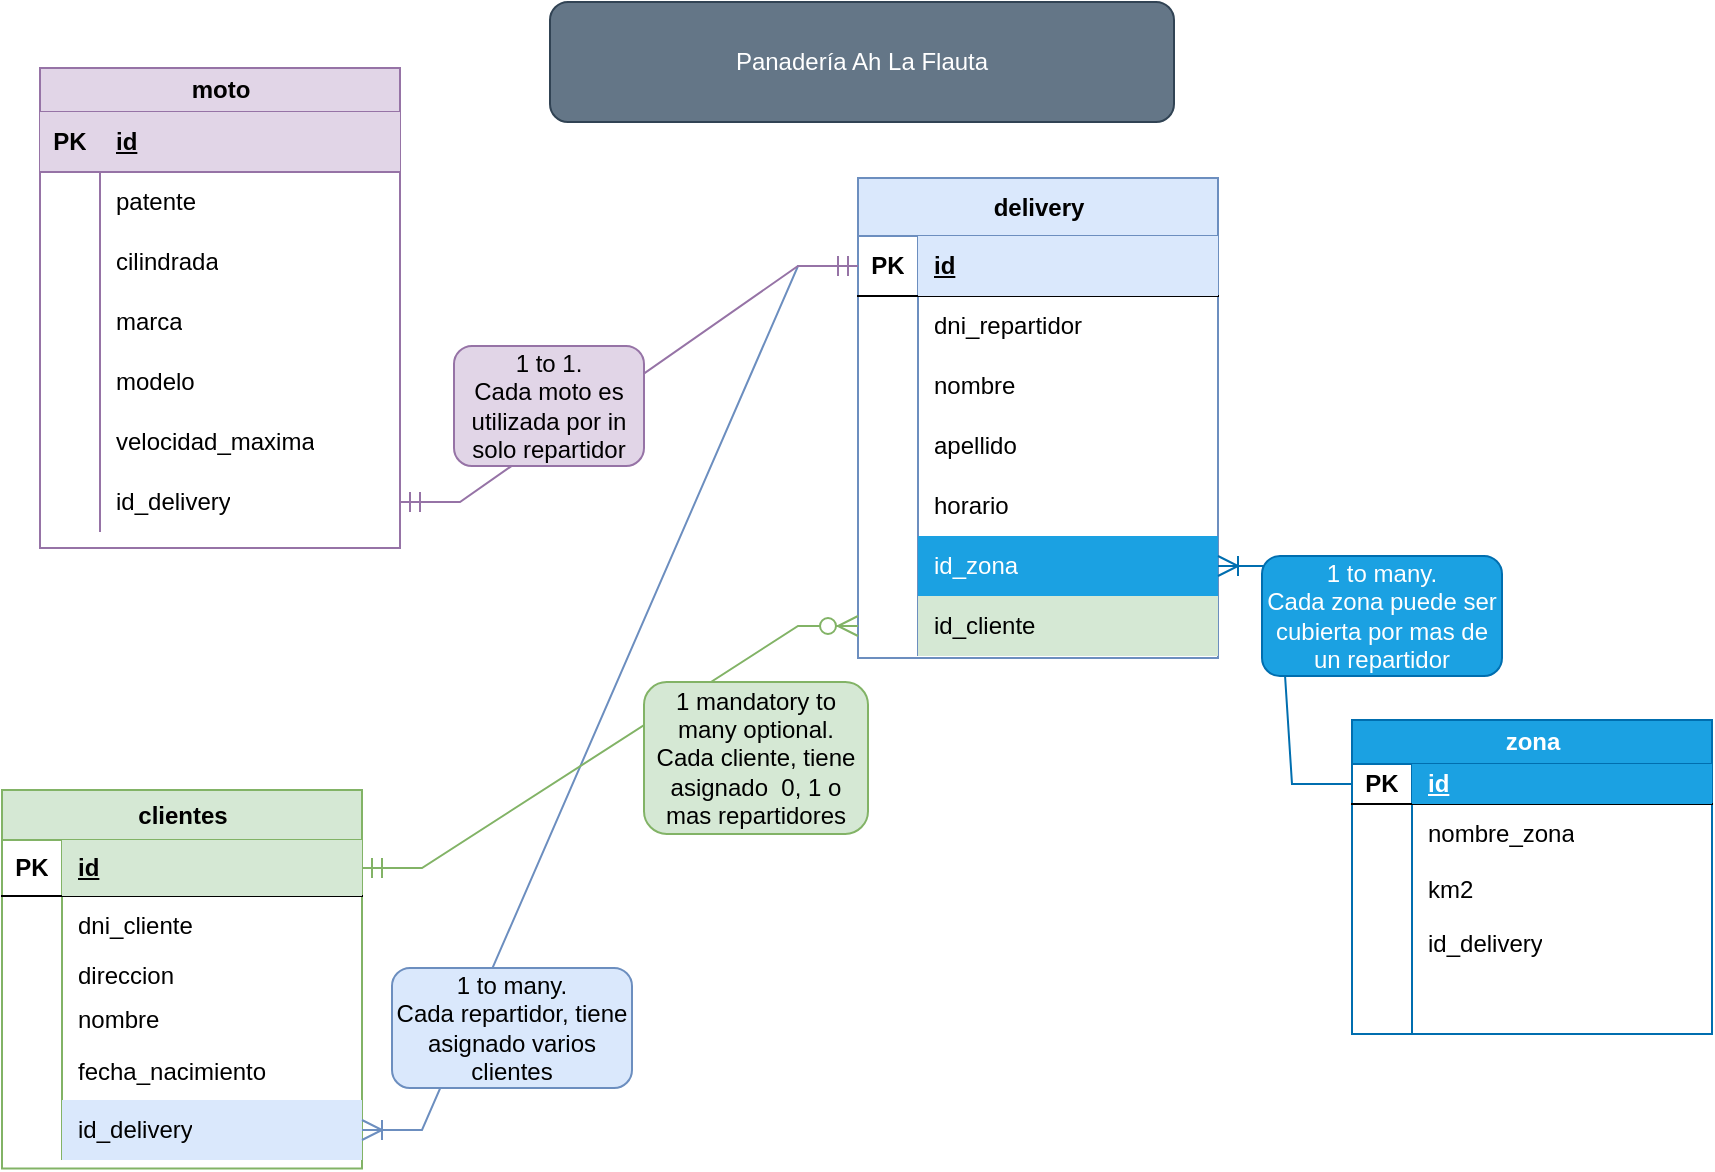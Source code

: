 <mxfile version="23.1.7" type="github">
  <diagram name="Página-1" id="07EMlmF82shYeyKbz94y">
    <mxGraphModel dx="2074" dy="1240" grid="0" gridSize="10" guides="1" tooltips="1" connect="1" arrows="1" fold="1" page="0" pageScale="1" pageWidth="827" pageHeight="1169" math="0" shadow="0">
      <root>
        <mxCell id="0" />
        <mxCell id="1" parent="0" />
        <mxCell id="xLvmcfwRm7T6vs6qC-uR-1" value="clientes" style="shape=table;startSize=25;container=1;collapsible=1;childLayout=tableLayout;fixedRows=1;rowLines=0;fontStyle=1;align=center;resizeLast=1;html=1;fillColor=#d5e8d4;strokeColor=#82b366;" vertex="1" parent="1">
          <mxGeometry x="-131" y="-6" width="180" height="189.25" as="geometry" />
        </mxCell>
        <mxCell id="xLvmcfwRm7T6vs6qC-uR-2" value="" style="shape=tableRow;horizontal=0;startSize=0;swimlaneHead=0;swimlaneBody=0;fillColor=none;collapsible=0;dropTarget=0;points=[[0,0.5],[1,0.5]];portConstraint=eastwest;top=0;left=0;right=0;bottom=1;" vertex="1" parent="xLvmcfwRm7T6vs6qC-uR-1">
          <mxGeometry y="25" width="180" height="28" as="geometry" />
        </mxCell>
        <mxCell id="xLvmcfwRm7T6vs6qC-uR-3" value="PK" style="shape=partialRectangle;connectable=0;fillColor=none;top=0;left=0;bottom=0;right=0;fontStyle=1;overflow=hidden;whiteSpace=wrap;html=1;" vertex="1" parent="xLvmcfwRm7T6vs6qC-uR-2">
          <mxGeometry width="30" height="28" as="geometry">
            <mxRectangle width="30" height="28" as="alternateBounds" />
          </mxGeometry>
        </mxCell>
        <mxCell id="xLvmcfwRm7T6vs6qC-uR-4" value="id" style="shape=partialRectangle;connectable=0;fillColor=#d5e8d4;top=0;left=0;bottom=0;right=0;align=left;spacingLeft=6;fontStyle=5;overflow=hidden;whiteSpace=wrap;html=1;strokeColor=#82b366;" vertex="1" parent="xLvmcfwRm7T6vs6qC-uR-2">
          <mxGeometry x="30" width="150" height="28" as="geometry">
            <mxRectangle width="150" height="28" as="alternateBounds" />
          </mxGeometry>
        </mxCell>
        <mxCell id="xLvmcfwRm7T6vs6qC-uR-5" value="" style="shape=tableRow;horizontal=0;startSize=0;swimlaneHead=0;swimlaneBody=0;fillColor=none;collapsible=0;dropTarget=0;points=[[0,0.5],[1,0.5]];portConstraint=eastwest;top=0;left=0;right=0;bottom=0;" vertex="1" parent="xLvmcfwRm7T6vs6qC-uR-1">
          <mxGeometry y="53" width="180" height="30" as="geometry" />
        </mxCell>
        <mxCell id="xLvmcfwRm7T6vs6qC-uR-6" value="" style="shape=partialRectangle;connectable=0;fillColor=none;top=0;left=0;bottom=0;right=0;editable=1;overflow=hidden;whiteSpace=wrap;html=1;" vertex="1" parent="xLvmcfwRm7T6vs6qC-uR-5">
          <mxGeometry width="30" height="30" as="geometry">
            <mxRectangle width="30" height="30" as="alternateBounds" />
          </mxGeometry>
        </mxCell>
        <mxCell id="xLvmcfwRm7T6vs6qC-uR-7" value="dni_cliente" style="shape=partialRectangle;connectable=0;fillColor=none;top=0;left=0;bottom=0;right=0;align=left;spacingLeft=6;overflow=hidden;whiteSpace=wrap;html=1;" vertex="1" parent="xLvmcfwRm7T6vs6qC-uR-5">
          <mxGeometry x="30" width="150" height="30" as="geometry">
            <mxRectangle width="150" height="30" as="alternateBounds" />
          </mxGeometry>
        </mxCell>
        <mxCell id="xLvmcfwRm7T6vs6qC-uR-8" value="" style="shape=tableRow;horizontal=0;startSize=0;swimlaneHead=0;swimlaneBody=0;fillColor=none;collapsible=0;dropTarget=0;points=[[0,0.5],[1,0.5]];portConstraint=eastwest;top=0;left=0;right=0;bottom=0;" vertex="1" parent="xLvmcfwRm7T6vs6qC-uR-1">
          <mxGeometry y="83" width="180" height="20" as="geometry" />
        </mxCell>
        <mxCell id="xLvmcfwRm7T6vs6qC-uR-9" value="" style="shape=partialRectangle;connectable=0;fillColor=none;top=0;left=0;bottom=0;right=0;editable=1;overflow=hidden;whiteSpace=wrap;html=1;" vertex="1" parent="xLvmcfwRm7T6vs6qC-uR-8">
          <mxGeometry width="30" height="20" as="geometry">
            <mxRectangle width="30" height="20" as="alternateBounds" />
          </mxGeometry>
        </mxCell>
        <mxCell id="xLvmcfwRm7T6vs6qC-uR-10" value="direccion" style="shape=partialRectangle;connectable=0;fillColor=none;top=0;left=0;bottom=0;right=0;align=left;spacingLeft=6;overflow=hidden;whiteSpace=wrap;html=1;" vertex="1" parent="xLvmcfwRm7T6vs6qC-uR-8">
          <mxGeometry x="30" width="150" height="20" as="geometry">
            <mxRectangle width="150" height="20" as="alternateBounds" />
          </mxGeometry>
        </mxCell>
        <mxCell id="xLvmcfwRm7T6vs6qC-uR-11" value="" style="shape=tableRow;horizontal=0;startSize=0;swimlaneHead=0;swimlaneBody=0;fillColor=none;collapsible=0;dropTarget=0;points=[[0,0.5],[1,0.5]];portConstraint=eastwest;top=0;left=0;right=0;bottom=0;" vertex="1" parent="xLvmcfwRm7T6vs6qC-uR-1">
          <mxGeometry y="103" width="180" height="24" as="geometry" />
        </mxCell>
        <mxCell id="xLvmcfwRm7T6vs6qC-uR-12" value="" style="shape=partialRectangle;connectable=0;fillColor=none;top=0;left=0;bottom=0;right=0;editable=1;overflow=hidden;whiteSpace=wrap;html=1;" vertex="1" parent="xLvmcfwRm7T6vs6qC-uR-11">
          <mxGeometry width="30" height="24" as="geometry">
            <mxRectangle width="30" height="24" as="alternateBounds" />
          </mxGeometry>
        </mxCell>
        <mxCell id="xLvmcfwRm7T6vs6qC-uR-13" value="nombre" style="shape=partialRectangle;connectable=0;fillColor=none;top=0;left=0;bottom=0;right=0;align=left;spacingLeft=6;overflow=hidden;whiteSpace=wrap;html=1;" vertex="1" parent="xLvmcfwRm7T6vs6qC-uR-11">
          <mxGeometry x="30" width="150" height="24" as="geometry">
            <mxRectangle width="150" height="24" as="alternateBounds" />
          </mxGeometry>
        </mxCell>
        <mxCell id="xLvmcfwRm7T6vs6qC-uR-49" value="" style="shape=tableRow;horizontal=0;startSize=0;swimlaneHead=0;swimlaneBody=0;fillColor=none;collapsible=0;dropTarget=0;points=[[0,0.5],[1,0.5]];portConstraint=eastwest;top=0;left=0;right=0;bottom=0;" vertex="1" parent="xLvmcfwRm7T6vs6qC-uR-1">
          <mxGeometry y="127" width="180" height="28" as="geometry" />
        </mxCell>
        <mxCell id="xLvmcfwRm7T6vs6qC-uR-50" value="" style="shape=partialRectangle;connectable=0;fillColor=none;top=0;left=0;bottom=0;right=0;editable=1;overflow=hidden;whiteSpace=wrap;html=1;" vertex="1" parent="xLvmcfwRm7T6vs6qC-uR-49">
          <mxGeometry width="30" height="28" as="geometry">
            <mxRectangle width="30" height="28" as="alternateBounds" />
          </mxGeometry>
        </mxCell>
        <mxCell id="xLvmcfwRm7T6vs6qC-uR-51" value="fecha_nacimiento" style="shape=partialRectangle;connectable=0;fillColor=none;top=0;left=0;bottom=0;right=0;align=left;spacingLeft=6;overflow=hidden;whiteSpace=wrap;html=1;" vertex="1" parent="xLvmcfwRm7T6vs6qC-uR-49">
          <mxGeometry x="30" width="150" height="28" as="geometry">
            <mxRectangle width="150" height="28" as="alternateBounds" />
          </mxGeometry>
        </mxCell>
        <mxCell id="xLvmcfwRm7T6vs6qC-uR-75" value="" style="shape=tableRow;horizontal=0;startSize=0;swimlaneHead=0;swimlaneBody=0;fillColor=none;collapsible=0;dropTarget=0;points=[[0,0.5],[1,0.5]];portConstraint=eastwest;top=0;left=0;right=0;bottom=0;" vertex="1" parent="xLvmcfwRm7T6vs6qC-uR-1">
          <mxGeometry y="155" width="180" height="30" as="geometry" />
        </mxCell>
        <mxCell id="xLvmcfwRm7T6vs6qC-uR-76" value="" style="shape=partialRectangle;connectable=0;fillColor=none;top=0;left=0;bottom=0;right=0;editable=1;overflow=hidden;whiteSpace=wrap;html=1;" vertex="1" parent="xLvmcfwRm7T6vs6qC-uR-75">
          <mxGeometry width="30" height="30" as="geometry">
            <mxRectangle width="30" height="30" as="alternateBounds" />
          </mxGeometry>
        </mxCell>
        <mxCell id="xLvmcfwRm7T6vs6qC-uR-77" value="id_delivery" style="shape=partialRectangle;connectable=0;fillColor=#dae8fc;top=0;left=0;bottom=0;right=0;align=left;spacingLeft=6;overflow=hidden;whiteSpace=wrap;html=1;strokeColor=#6c8ebf;" vertex="1" parent="xLvmcfwRm7T6vs6qC-uR-75">
          <mxGeometry x="30" width="150" height="30" as="geometry">
            <mxRectangle width="150" height="30" as="alternateBounds" />
          </mxGeometry>
        </mxCell>
        <mxCell id="xLvmcfwRm7T6vs6qC-uR-14" value="delivery" style="shape=table;startSize=29;container=1;collapsible=1;childLayout=tableLayout;fixedRows=1;rowLines=0;fontStyle=1;align=center;resizeLast=1;html=1;fillColor=#dae8fc;strokeColor=#6c8ebf;" vertex="1" parent="1">
          <mxGeometry x="297" y="-312" width="180" height="240" as="geometry" />
        </mxCell>
        <mxCell id="xLvmcfwRm7T6vs6qC-uR-15" value="" style="shape=tableRow;horizontal=0;startSize=0;swimlaneHead=0;swimlaneBody=0;fillColor=none;collapsible=0;dropTarget=0;points=[[0,0.5],[1,0.5]];portConstraint=eastwest;top=0;left=0;right=0;bottom=1;" vertex="1" parent="xLvmcfwRm7T6vs6qC-uR-14">
          <mxGeometry y="29" width="180" height="30" as="geometry" />
        </mxCell>
        <mxCell id="xLvmcfwRm7T6vs6qC-uR-16" value="PK" style="shape=partialRectangle;connectable=0;fillColor=none;top=0;left=0;bottom=0;right=0;fontStyle=1;overflow=hidden;whiteSpace=wrap;html=1;" vertex="1" parent="xLvmcfwRm7T6vs6qC-uR-15">
          <mxGeometry width="30" height="30" as="geometry">
            <mxRectangle width="30" height="30" as="alternateBounds" />
          </mxGeometry>
        </mxCell>
        <mxCell id="xLvmcfwRm7T6vs6qC-uR-17" value="id" style="shape=partialRectangle;connectable=0;fillColor=#dae8fc;top=0;left=0;bottom=0;right=0;align=left;spacingLeft=6;fontStyle=5;overflow=hidden;whiteSpace=wrap;html=1;strokeColor=#6c8ebf;" vertex="1" parent="xLvmcfwRm7T6vs6qC-uR-15">
          <mxGeometry x="30" width="150" height="30" as="geometry">
            <mxRectangle width="150" height="30" as="alternateBounds" />
          </mxGeometry>
        </mxCell>
        <mxCell id="xLvmcfwRm7T6vs6qC-uR-18" value="" style="shape=tableRow;horizontal=0;startSize=0;swimlaneHead=0;swimlaneBody=0;fillColor=none;collapsible=0;dropTarget=0;points=[[0,0.5],[1,0.5]];portConstraint=eastwest;top=0;left=0;right=0;bottom=0;" vertex="1" parent="xLvmcfwRm7T6vs6qC-uR-14">
          <mxGeometry y="59" width="180" height="30" as="geometry" />
        </mxCell>
        <mxCell id="xLvmcfwRm7T6vs6qC-uR-19" value="" style="shape=partialRectangle;connectable=0;fillColor=none;top=0;left=0;bottom=0;right=0;editable=1;overflow=hidden;whiteSpace=wrap;html=1;" vertex="1" parent="xLvmcfwRm7T6vs6qC-uR-18">
          <mxGeometry width="30" height="30" as="geometry">
            <mxRectangle width="30" height="30" as="alternateBounds" />
          </mxGeometry>
        </mxCell>
        <mxCell id="xLvmcfwRm7T6vs6qC-uR-20" value="dni_repartidor" style="shape=partialRectangle;connectable=0;fillColor=none;top=0;left=0;bottom=0;right=0;align=left;spacingLeft=6;overflow=hidden;whiteSpace=wrap;html=1;" vertex="1" parent="xLvmcfwRm7T6vs6qC-uR-18">
          <mxGeometry x="30" width="150" height="30" as="geometry">
            <mxRectangle width="150" height="30" as="alternateBounds" />
          </mxGeometry>
        </mxCell>
        <mxCell id="xLvmcfwRm7T6vs6qC-uR-21" value="" style="shape=tableRow;horizontal=0;startSize=0;swimlaneHead=0;swimlaneBody=0;fillColor=none;collapsible=0;dropTarget=0;points=[[0,0.5],[1,0.5]];portConstraint=eastwest;top=0;left=0;right=0;bottom=0;" vertex="1" parent="xLvmcfwRm7T6vs6qC-uR-14">
          <mxGeometry y="89" width="180" height="30" as="geometry" />
        </mxCell>
        <mxCell id="xLvmcfwRm7T6vs6qC-uR-22" value="" style="shape=partialRectangle;connectable=0;fillColor=none;top=0;left=0;bottom=0;right=0;editable=1;overflow=hidden;whiteSpace=wrap;html=1;" vertex="1" parent="xLvmcfwRm7T6vs6qC-uR-21">
          <mxGeometry width="30" height="30" as="geometry">
            <mxRectangle width="30" height="30" as="alternateBounds" />
          </mxGeometry>
        </mxCell>
        <mxCell id="xLvmcfwRm7T6vs6qC-uR-23" value="nombre" style="shape=partialRectangle;connectable=0;fillColor=none;top=0;left=0;bottom=0;right=0;align=left;spacingLeft=6;overflow=hidden;whiteSpace=wrap;html=1;" vertex="1" parent="xLvmcfwRm7T6vs6qC-uR-21">
          <mxGeometry x="30" width="150" height="30" as="geometry">
            <mxRectangle width="150" height="30" as="alternateBounds" />
          </mxGeometry>
        </mxCell>
        <mxCell id="xLvmcfwRm7T6vs6qC-uR-24" value="" style="shape=tableRow;horizontal=0;startSize=0;swimlaneHead=0;swimlaneBody=0;fillColor=none;collapsible=0;dropTarget=0;points=[[0,0.5],[1,0.5]];portConstraint=eastwest;top=0;left=0;right=0;bottom=0;" vertex="1" parent="xLvmcfwRm7T6vs6qC-uR-14">
          <mxGeometry y="119" width="180" height="30" as="geometry" />
        </mxCell>
        <mxCell id="xLvmcfwRm7T6vs6qC-uR-25" value="" style="shape=partialRectangle;connectable=0;fillColor=none;top=0;left=0;bottom=0;right=0;editable=1;overflow=hidden;whiteSpace=wrap;html=1;" vertex="1" parent="xLvmcfwRm7T6vs6qC-uR-24">
          <mxGeometry width="30" height="30" as="geometry">
            <mxRectangle width="30" height="30" as="alternateBounds" />
          </mxGeometry>
        </mxCell>
        <mxCell id="xLvmcfwRm7T6vs6qC-uR-26" value="apellido" style="shape=partialRectangle;connectable=0;fillColor=none;top=0;left=0;bottom=0;right=0;align=left;spacingLeft=6;overflow=hidden;whiteSpace=wrap;html=1;" vertex="1" parent="xLvmcfwRm7T6vs6qC-uR-24">
          <mxGeometry x="30" width="150" height="30" as="geometry">
            <mxRectangle width="150" height="30" as="alternateBounds" />
          </mxGeometry>
        </mxCell>
        <mxCell id="xLvmcfwRm7T6vs6qC-uR-27" value="" style="shape=tableRow;horizontal=0;startSize=0;swimlaneHead=0;swimlaneBody=0;fillColor=none;collapsible=0;dropTarget=0;points=[[0,0.5],[1,0.5]];portConstraint=eastwest;top=0;left=0;right=0;bottom=0;" vertex="1" parent="xLvmcfwRm7T6vs6qC-uR-14">
          <mxGeometry y="149" width="180" height="30" as="geometry" />
        </mxCell>
        <mxCell id="xLvmcfwRm7T6vs6qC-uR-28" value="" style="shape=partialRectangle;connectable=0;fillColor=none;top=0;left=0;bottom=0;right=0;editable=1;overflow=hidden;whiteSpace=wrap;html=1;" vertex="1" parent="xLvmcfwRm7T6vs6qC-uR-27">
          <mxGeometry width="30" height="30" as="geometry">
            <mxRectangle width="30" height="30" as="alternateBounds" />
          </mxGeometry>
        </mxCell>
        <mxCell id="xLvmcfwRm7T6vs6qC-uR-29" value="horario" style="shape=partialRectangle;connectable=0;fillColor=none;top=0;left=0;bottom=0;right=0;align=left;spacingLeft=6;overflow=hidden;whiteSpace=wrap;html=1;" vertex="1" parent="xLvmcfwRm7T6vs6qC-uR-27">
          <mxGeometry x="30" width="150" height="30" as="geometry">
            <mxRectangle width="150" height="30" as="alternateBounds" />
          </mxGeometry>
        </mxCell>
        <mxCell id="xLvmcfwRm7T6vs6qC-uR-70" value="" style="shape=tableRow;horizontal=0;startSize=0;swimlaneHead=0;swimlaneBody=0;fillColor=none;collapsible=0;dropTarget=0;points=[[0,0.5],[1,0.5]];portConstraint=eastwest;top=0;left=0;right=0;bottom=0;" vertex="1" parent="xLvmcfwRm7T6vs6qC-uR-14">
          <mxGeometry y="179" width="180" height="30" as="geometry" />
        </mxCell>
        <mxCell id="xLvmcfwRm7T6vs6qC-uR-71" value="" style="shape=partialRectangle;connectable=0;fillColor=none;top=0;left=0;bottom=0;right=0;editable=1;overflow=hidden;whiteSpace=wrap;html=1;" vertex="1" parent="xLvmcfwRm7T6vs6qC-uR-70">
          <mxGeometry width="30" height="30" as="geometry">
            <mxRectangle width="30" height="30" as="alternateBounds" />
          </mxGeometry>
        </mxCell>
        <mxCell id="xLvmcfwRm7T6vs6qC-uR-72" value="id_zona" style="shape=partialRectangle;connectable=0;fillColor=#1ba1e2;top=0;left=0;bottom=0;right=0;align=left;spacingLeft=6;overflow=hidden;whiteSpace=wrap;html=1;fontColor=#ffffff;strokeColor=#006EAF;" vertex="1" parent="xLvmcfwRm7T6vs6qC-uR-70">
          <mxGeometry x="30" width="150" height="30" as="geometry">
            <mxRectangle width="150" height="30" as="alternateBounds" />
          </mxGeometry>
        </mxCell>
        <mxCell id="xLvmcfwRm7T6vs6qC-uR-81" value="" style="shape=tableRow;horizontal=0;startSize=0;swimlaneHead=0;swimlaneBody=0;fillColor=none;collapsible=0;dropTarget=0;points=[[0,0.5],[1,0.5]];portConstraint=eastwest;top=0;left=0;right=0;bottom=0;" vertex="1" parent="xLvmcfwRm7T6vs6qC-uR-14">
          <mxGeometry y="209" width="180" height="30" as="geometry" />
        </mxCell>
        <mxCell id="xLvmcfwRm7T6vs6qC-uR-82" value="" style="shape=partialRectangle;connectable=0;fillColor=none;top=0;left=0;bottom=0;right=0;editable=1;overflow=hidden;whiteSpace=wrap;html=1;" vertex="1" parent="xLvmcfwRm7T6vs6qC-uR-81">
          <mxGeometry width="30" height="30" as="geometry">
            <mxRectangle width="30" height="30" as="alternateBounds" />
          </mxGeometry>
        </mxCell>
        <mxCell id="xLvmcfwRm7T6vs6qC-uR-83" value="id_cliente" style="shape=partialRectangle;connectable=0;fillColor=#d5e8d4;top=0;left=0;bottom=0;right=0;align=left;spacingLeft=6;overflow=hidden;whiteSpace=wrap;html=1;strokeColor=#82b366;" vertex="1" parent="xLvmcfwRm7T6vs6qC-uR-81">
          <mxGeometry x="30" width="150" height="30" as="geometry">
            <mxRectangle width="150" height="30" as="alternateBounds" />
          </mxGeometry>
        </mxCell>
        <mxCell id="xLvmcfwRm7T6vs6qC-uR-30" value="moto" style="shape=table;startSize=22;container=1;collapsible=1;childLayout=tableLayout;fixedRows=1;rowLines=0;fontStyle=1;align=center;resizeLast=1;html=1;fillColor=#e1d5e7;strokeColor=#9673a6;" vertex="1" parent="1">
          <mxGeometry x="-112" y="-367" width="180" height="240" as="geometry" />
        </mxCell>
        <mxCell id="xLvmcfwRm7T6vs6qC-uR-31" value="" style="shape=tableRow;horizontal=0;startSize=0;swimlaneHead=0;swimlaneBody=0;fillColor=#e1d5e7;collapsible=0;dropTarget=0;points=[[0,0.5],[1,0.5]];portConstraint=eastwest;top=0;left=0;right=0;bottom=1;strokeColor=#9673a6;" vertex="1" parent="xLvmcfwRm7T6vs6qC-uR-30">
          <mxGeometry y="22" width="180" height="30" as="geometry" />
        </mxCell>
        <mxCell id="xLvmcfwRm7T6vs6qC-uR-32" value="PK" style="shape=partialRectangle;connectable=0;fillColor=none;top=0;left=0;bottom=0;right=0;fontStyle=1;overflow=hidden;whiteSpace=wrap;html=1;" vertex="1" parent="xLvmcfwRm7T6vs6qC-uR-31">
          <mxGeometry width="30" height="30" as="geometry">
            <mxRectangle width="30" height="30" as="alternateBounds" />
          </mxGeometry>
        </mxCell>
        <mxCell id="xLvmcfwRm7T6vs6qC-uR-33" value="id" style="shape=partialRectangle;connectable=0;fillColor=none;top=0;left=0;bottom=0;right=0;align=left;spacingLeft=6;fontStyle=5;overflow=hidden;whiteSpace=wrap;html=1;" vertex="1" parent="xLvmcfwRm7T6vs6qC-uR-31">
          <mxGeometry x="30" width="150" height="30" as="geometry">
            <mxRectangle width="150" height="30" as="alternateBounds" />
          </mxGeometry>
        </mxCell>
        <mxCell id="xLvmcfwRm7T6vs6qC-uR-34" value="" style="shape=tableRow;horizontal=0;startSize=0;swimlaneHead=0;swimlaneBody=0;fillColor=none;collapsible=0;dropTarget=0;points=[[0,0.5],[1,0.5]];portConstraint=eastwest;top=0;left=0;right=0;bottom=0;" vertex="1" parent="xLvmcfwRm7T6vs6qC-uR-30">
          <mxGeometry y="52" width="180" height="30" as="geometry" />
        </mxCell>
        <mxCell id="xLvmcfwRm7T6vs6qC-uR-35" value="" style="shape=partialRectangle;connectable=0;fillColor=none;top=0;left=0;bottom=0;right=0;editable=1;overflow=hidden;whiteSpace=wrap;html=1;" vertex="1" parent="xLvmcfwRm7T6vs6qC-uR-34">
          <mxGeometry width="30" height="30" as="geometry">
            <mxRectangle width="30" height="30" as="alternateBounds" />
          </mxGeometry>
        </mxCell>
        <mxCell id="xLvmcfwRm7T6vs6qC-uR-36" value="patente" style="shape=partialRectangle;connectable=0;fillColor=none;top=0;left=0;bottom=0;right=0;align=left;spacingLeft=6;overflow=hidden;whiteSpace=wrap;html=1;" vertex="1" parent="xLvmcfwRm7T6vs6qC-uR-34">
          <mxGeometry x="30" width="150" height="30" as="geometry">
            <mxRectangle width="150" height="30" as="alternateBounds" />
          </mxGeometry>
        </mxCell>
        <mxCell id="xLvmcfwRm7T6vs6qC-uR-37" value="" style="shape=tableRow;horizontal=0;startSize=0;swimlaneHead=0;swimlaneBody=0;fillColor=none;collapsible=0;dropTarget=0;points=[[0,0.5],[1,0.5]];portConstraint=eastwest;top=0;left=0;right=0;bottom=0;" vertex="1" parent="xLvmcfwRm7T6vs6qC-uR-30">
          <mxGeometry y="82" width="180" height="30" as="geometry" />
        </mxCell>
        <mxCell id="xLvmcfwRm7T6vs6qC-uR-38" value="" style="shape=partialRectangle;connectable=0;fillColor=none;top=0;left=0;bottom=0;right=0;editable=1;overflow=hidden;whiteSpace=wrap;html=1;" vertex="1" parent="xLvmcfwRm7T6vs6qC-uR-37">
          <mxGeometry width="30" height="30" as="geometry">
            <mxRectangle width="30" height="30" as="alternateBounds" />
          </mxGeometry>
        </mxCell>
        <mxCell id="xLvmcfwRm7T6vs6qC-uR-39" value="cilindrada" style="shape=partialRectangle;connectable=0;fillColor=none;top=0;left=0;bottom=0;right=0;align=left;spacingLeft=6;overflow=hidden;whiteSpace=wrap;html=1;" vertex="1" parent="xLvmcfwRm7T6vs6qC-uR-37">
          <mxGeometry x="30" width="150" height="30" as="geometry">
            <mxRectangle width="150" height="30" as="alternateBounds" />
          </mxGeometry>
        </mxCell>
        <mxCell id="xLvmcfwRm7T6vs6qC-uR-40" value="" style="shape=tableRow;horizontal=0;startSize=0;swimlaneHead=0;swimlaneBody=0;fillColor=none;collapsible=0;dropTarget=0;points=[[0,0.5],[1,0.5]];portConstraint=eastwest;top=0;left=0;right=0;bottom=0;" vertex="1" parent="xLvmcfwRm7T6vs6qC-uR-30">
          <mxGeometry y="112" width="180" height="30" as="geometry" />
        </mxCell>
        <mxCell id="xLvmcfwRm7T6vs6qC-uR-41" value="" style="shape=partialRectangle;connectable=0;fillColor=none;top=0;left=0;bottom=0;right=0;editable=1;overflow=hidden;whiteSpace=wrap;html=1;" vertex="1" parent="xLvmcfwRm7T6vs6qC-uR-40">
          <mxGeometry width="30" height="30" as="geometry">
            <mxRectangle width="30" height="30" as="alternateBounds" />
          </mxGeometry>
        </mxCell>
        <mxCell id="xLvmcfwRm7T6vs6qC-uR-42" value="marca" style="shape=partialRectangle;connectable=0;fillColor=none;top=0;left=0;bottom=0;right=0;align=left;spacingLeft=6;overflow=hidden;whiteSpace=wrap;html=1;" vertex="1" parent="xLvmcfwRm7T6vs6qC-uR-40">
          <mxGeometry x="30" width="150" height="30" as="geometry">
            <mxRectangle width="150" height="30" as="alternateBounds" />
          </mxGeometry>
        </mxCell>
        <mxCell id="xLvmcfwRm7T6vs6qC-uR-43" value="" style="shape=tableRow;horizontal=0;startSize=0;swimlaneHead=0;swimlaneBody=0;fillColor=none;collapsible=0;dropTarget=0;points=[[0,0.5],[1,0.5]];portConstraint=eastwest;top=0;left=0;right=0;bottom=0;" vertex="1" parent="xLvmcfwRm7T6vs6qC-uR-30">
          <mxGeometry y="142" width="180" height="30" as="geometry" />
        </mxCell>
        <mxCell id="xLvmcfwRm7T6vs6qC-uR-44" value="" style="shape=partialRectangle;connectable=0;fillColor=none;top=0;left=0;bottom=0;right=0;editable=1;overflow=hidden;whiteSpace=wrap;html=1;" vertex="1" parent="xLvmcfwRm7T6vs6qC-uR-43">
          <mxGeometry width="30" height="30" as="geometry">
            <mxRectangle width="30" height="30" as="alternateBounds" />
          </mxGeometry>
        </mxCell>
        <mxCell id="xLvmcfwRm7T6vs6qC-uR-45" value="modelo" style="shape=partialRectangle;connectable=0;fillColor=none;top=0;left=0;bottom=0;right=0;align=left;spacingLeft=6;overflow=hidden;whiteSpace=wrap;html=1;" vertex="1" parent="xLvmcfwRm7T6vs6qC-uR-43">
          <mxGeometry x="30" width="150" height="30" as="geometry">
            <mxRectangle width="150" height="30" as="alternateBounds" />
          </mxGeometry>
        </mxCell>
        <mxCell id="xLvmcfwRm7T6vs6qC-uR-46" value="" style="shape=tableRow;horizontal=0;startSize=0;swimlaneHead=0;swimlaneBody=0;fillColor=none;collapsible=0;dropTarget=0;points=[[0,0.5],[1,0.5]];portConstraint=eastwest;top=0;left=0;right=0;bottom=0;" vertex="1" parent="xLvmcfwRm7T6vs6qC-uR-30">
          <mxGeometry y="172" width="180" height="30" as="geometry" />
        </mxCell>
        <mxCell id="xLvmcfwRm7T6vs6qC-uR-47" value="" style="shape=partialRectangle;connectable=0;fillColor=none;top=0;left=0;bottom=0;right=0;editable=1;overflow=hidden;whiteSpace=wrap;html=1;" vertex="1" parent="xLvmcfwRm7T6vs6qC-uR-46">
          <mxGeometry width="30" height="30" as="geometry">
            <mxRectangle width="30" height="30" as="alternateBounds" />
          </mxGeometry>
        </mxCell>
        <mxCell id="xLvmcfwRm7T6vs6qC-uR-48" value="velocidad_maxima" style="shape=partialRectangle;connectable=0;fillColor=none;top=0;left=0;bottom=0;right=0;align=left;spacingLeft=6;overflow=hidden;whiteSpace=wrap;html=1;" vertex="1" parent="xLvmcfwRm7T6vs6qC-uR-46">
          <mxGeometry x="30" width="150" height="30" as="geometry">
            <mxRectangle width="150" height="30" as="alternateBounds" />
          </mxGeometry>
        </mxCell>
        <mxCell id="xLvmcfwRm7T6vs6qC-uR-89" value="" style="shape=tableRow;horizontal=0;startSize=0;swimlaneHead=0;swimlaneBody=0;fillColor=none;collapsible=0;dropTarget=0;points=[[0,0.5],[1,0.5]];portConstraint=eastwest;top=0;left=0;right=0;bottom=0;" vertex="1" parent="xLvmcfwRm7T6vs6qC-uR-30">
          <mxGeometry y="202" width="180" height="30" as="geometry" />
        </mxCell>
        <mxCell id="xLvmcfwRm7T6vs6qC-uR-90" value="" style="shape=partialRectangle;connectable=0;fillColor=none;top=0;left=0;bottom=0;right=0;editable=1;overflow=hidden;whiteSpace=wrap;html=1;" vertex="1" parent="xLvmcfwRm7T6vs6qC-uR-89">
          <mxGeometry width="30" height="30" as="geometry">
            <mxRectangle width="30" height="30" as="alternateBounds" />
          </mxGeometry>
        </mxCell>
        <mxCell id="xLvmcfwRm7T6vs6qC-uR-91" value="id_delivery" style="shape=partialRectangle;connectable=0;fillColor=none;top=0;left=0;bottom=0;right=0;align=left;spacingLeft=6;overflow=hidden;whiteSpace=wrap;html=1;" vertex="1" parent="xLvmcfwRm7T6vs6qC-uR-89">
          <mxGeometry x="30" width="150" height="30" as="geometry">
            <mxRectangle width="150" height="30" as="alternateBounds" />
          </mxGeometry>
        </mxCell>
        <mxCell id="xLvmcfwRm7T6vs6qC-uR-52" value="zona" style="shape=table;startSize=22;container=1;collapsible=1;childLayout=tableLayout;fixedRows=1;rowLines=0;fontStyle=1;align=center;resizeLast=1;html=1;fillColor=#1ba1e2;fontColor=#ffffff;strokeColor=#006EAF;" vertex="1" parent="1">
          <mxGeometry x="544" y="-41" width="180" height="157" as="geometry" />
        </mxCell>
        <mxCell id="xLvmcfwRm7T6vs6qC-uR-53" value="" style="shape=tableRow;horizontal=0;startSize=0;swimlaneHead=0;swimlaneBody=0;fillColor=none;collapsible=0;dropTarget=0;points=[[0,0.5],[1,0.5]];portConstraint=eastwest;top=0;left=0;right=0;bottom=1;" vertex="1" parent="xLvmcfwRm7T6vs6qC-uR-52">
          <mxGeometry y="22" width="180" height="20" as="geometry" />
        </mxCell>
        <mxCell id="xLvmcfwRm7T6vs6qC-uR-54" value="PK" style="shape=partialRectangle;connectable=0;fillColor=none;top=0;left=0;bottom=0;right=0;fontStyle=1;overflow=hidden;whiteSpace=wrap;html=1;" vertex="1" parent="xLvmcfwRm7T6vs6qC-uR-53">
          <mxGeometry width="30" height="20" as="geometry">
            <mxRectangle width="30" height="20" as="alternateBounds" />
          </mxGeometry>
        </mxCell>
        <mxCell id="xLvmcfwRm7T6vs6qC-uR-55" value="id" style="shape=partialRectangle;connectable=0;fillColor=#1ba1e2;top=0;left=0;bottom=0;right=0;align=left;spacingLeft=6;fontStyle=5;overflow=hidden;whiteSpace=wrap;html=1;fontColor=#ffffff;strokeColor=#006EAF;" vertex="1" parent="xLvmcfwRm7T6vs6qC-uR-53">
          <mxGeometry x="30" width="150" height="20" as="geometry">
            <mxRectangle width="150" height="20" as="alternateBounds" />
          </mxGeometry>
        </mxCell>
        <mxCell id="xLvmcfwRm7T6vs6qC-uR-56" value="" style="shape=tableRow;horizontal=0;startSize=0;swimlaneHead=0;swimlaneBody=0;fillColor=none;collapsible=0;dropTarget=0;points=[[0,0.5],[1,0.5]];portConstraint=eastwest;top=0;left=0;right=0;bottom=0;" vertex="1" parent="xLvmcfwRm7T6vs6qC-uR-52">
          <mxGeometry y="42" width="180" height="30" as="geometry" />
        </mxCell>
        <mxCell id="xLvmcfwRm7T6vs6qC-uR-57" value="" style="shape=partialRectangle;connectable=0;fillColor=none;top=0;left=0;bottom=0;right=0;editable=1;overflow=hidden;whiteSpace=wrap;html=1;" vertex="1" parent="xLvmcfwRm7T6vs6qC-uR-56">
          <mxGeometry width="30" height="30" as="geometry">
            <mxRectangle width="30" height="30" as="alternateBounds" />
          </mxGeometry>
        </mxCell>
        <mxCell id="xLvmcfwRm7T6vs6qC-uR-58" value="nombre_zona" style="shape=partialRectangle;connectable=0;fillColor=none;top=0;left=0;bottom=0;right=0;align=left;spacingLeft=6;overflow=hidden;whiteSpace=wrap;html=1;" vertex="1" parent="xLvmcfwRm7T6vs6qC-uR-56">
          <mxGeometry x="30" width="150" height="30" as="geometry">
            <mxRectangle width="150" height="30" as="alternateBounds" />
          </mxGeometry>
        </mxCell>
        <mxCell id="xLvmcfwRm7T6vs6qC-uR-59" value="" style="shape=tableRow;horizontal=0;startSize=0;swimlaneHead=0;swimlaneBody=0;fillColor=none;collapsible=0;dropTarget=0;points=[[0,0.5],[1,0.5]];portConstraint=eastwest;top=0;left=0;right=0;bottom=0;" vertex="1" parent="xLvmcfwRm7T6vs6qC-uR-52">
          <mxGeometry y="72" width="180" height="25" as="geometry" />
        </mxCell>
        <mxCell id="xLvmcfwRm7T6vs6qC-uR-60" value="" style="shape=partialRectangle;connectable=0;fillColor=none;top=0;left=0;bottom=0;right=0;editable=1;overflow=hidden;whiteSpace=wrap;html=1;" vertex="1" parent="xLvmcfwRm7T6vs6qC-uR-59">
          <mxGeometry width="30" height="25" as="geometry">
            <mxRectangle width="30" height="25" as="alternateBounds" />
          </mxGeometry>
        </mxCell>
        <mxCell id="xLvmcfwRm7T6vs6qC-uR-61" value="km2" style="shape=partialRectangle;connectable=0;fillColor=none;top=0;left=0;bottom=0;right=0;align=left;spacingLeft=6;overflow=hidden;whiteSpace=wrap;html=1;" vertex="1" parent="xLvmcfwRm7T6vs6qC-uR-59">
          <mxGeometry x="30" width="150" height="25" as="geometry">
            <mxRectangle width="150" height="25" as="alternateBounds" />
          </mxGeometry>
        </mxCell>
        <mxCell id="xLvmcfwRm7T6vs6qC-uR-62" value="" style="shape=tableRow;horizontal=0;startSize=0;swimlaneHead=0;swimlaneBody=0;fillColor=none;collapsible=0;dropTarget=0;points=[[0,0.5],[1,0.5]];portConstraint=eastwest;top=0;left=0;right=0;bottom=0;" vertex="1" parent="xLvmcfwRm7T6vs6qC-uR-52">
          <mxGeometry y="97" width="180" height="30" as="geometry" />
        </mxCell>
        <mxCell id="xLvmcfwRm7T6vs6qC-uR-63" value="" style="shape=partialRectangle;connectable=0;fillColor=none;top=0;left=0;bottom=0;right=0;editable=1;overflow=hidden;whiteSpace=wrap;html=1;" vertex="1" parent="xLvmcfwRm7T6vs6qC-uR-62">
          <mxGeometry width="30" height="30" as="geometry">
            <mxRectangle width="30" height="30" as="alternateBounds" />
          </mxGeometry>
        </mxCell>
        <mxCell id="xLvmcfwRm7T6vs6qC-uR-64" value="id_delivery" style="shape=partialRectangle;connectable=0;fillColor=none;top=0;left=0;bottom=0;right=0;align=left;spacingLeft=6;overflow=hidden;whiteSpace=wrap;html=1;" vertex="1" parent="xLvmcfwRm7T6vs6qC-uR-62">
          <mxGeometry x="30" width="150" height="30" as="geometry">
            <mxRectangle width="150" height="30" as="alternateBounds" />
          </mxGeometry>
        </mxCell>
        <mxCell id="xLvmcfwRm7T6vs6qC-uR-65" value="" style="shape=tableRow;horizontal=0;startSize=0;swimlaneHead=0;swimlaneBody=0;fillColor=none;collapsible=0;dropTarget=0;points=[[0,0.5],[1,0.5]];portConstraint=eastwest;top=0;left=0;right=0;bottom=0;" vertex="1" parent="xLvmcfwRm7T6vs6qC-uR-52">
          <mxGeometry y="127" width="180" height="30" as="geometry" />
        </mxCell>
        <mxCell id="xLvmcfwRm7T6vs6qC-uR-66" value="" style="shape=partialRectangle;connectable=0;fillColor=none;top=0;left=0;bottom=0;right=0;editable=1;overflow=hidden;whiteSpace=wrap;html=1;" vertex="1" parent="xLvmcfwRm7T6vs6qC-uR-65">
          <mxGeometry width="30" height="30" as="geometry">
            <mxRectangle width="30" height="30" as="alternateBounds" />
          </mxGeometry>
        </mxCell>
        <mxCell id="xLvmcfwRm7T6vs6qC-uR-67" value="" style="shape=partialRectangle;connectable=0;fillColor=none;top=0;left=0;bottom=0;right=0;align=left;spacingLeft=6;overflow=hidden;whiteSpace=wrap;html=1;" vertex="1" parent="xLvmcfwRm7T6vs6qC-uR-65">
          <mxGeometry x="30" width="150" height="30" as="geometry">
            <mxRectangle width="150" height="30" as="alternateBounds" />
          </mxGeometry>
        </mxCell>
        <mxCell id="xLvmcfwRm7T6vs6qC-uR-69" value="" style="edgeStyle=entityRelationEdgeStyle;fontSize=12;html=1;endArrow=ERoneToMany;rounded=0;startSize=8;endSize=8;fillColor=#1ba1e2;strokeColor=#006EAF;" edge="1" parent="1" source="xLvmcfwRm7T6vs6qC-uR-53" target="xLvmcfwRm7T6vs6qC-uR-70">
          <mxGeometry width="100" height="100" relative="1" as="geometry">
            <mxPoint x="388" y="297" as="sourcePoint" />
            <mxPoint x="216" y="-73" as="targetPoint" />
          </mxGeometry>
        </mxCell>
        <mxCell id="xLvmcfwRm7T6vs6qC-uR-73" value="1 to many.&lt;br&gt;Cada zona puede ser cubierta por mas de un repartidor" style="rounded=1;whiteSpace=wrap;html=1;fillColor=#1ba1e2;fontColor=#ffffff;strokeColor=#006EAF;" vertex="1" parent="1">
          <mxGeometry x="499" y="-123" width="120" height="60" as="geometry" />
        </mxCell>
        <mxCell id="xLvmcfwRm7T6vs6qC-uR-78" value="" style="edgeStyle=entityRelationEdgeStyle;fontSize=12;html=1;endArrow=ERoneToMany;rounded=0;startSize=8;endSize=8;fillColor=#dae8fc;strokeColor=#6c8ebf;" edge="1" parent="1" source="xLvmcfwRm7T6vs6qC-uR-15" target="xLvmcfwRm7T6vs6qC-uR-75">
          <mxGeometry width="100" height="100" relative="1" as="geometry">
            <mxPoint x="195" y="-256" as="sourcePoint" />
            <mxPoint x="114" y="231" as="targetPoint" />
            <Array as="points">
              <mxPoint x="-309" y="43" />
              <mxPoint x="-178" y="-30" />
            </Array>
          </mxGeometry>
        </mxCell>
        <mxCell id="xLvmcfwRm7T6vs6qC-uR-79" value="1 to many.&lt;br&gt;Cada repartidor, tiene asignado varios clientes" style="rounded=1;whiteSpace=wrap;html=1;fillColor=#dae8fc;strokeColor=#6c8ebf;" vertex="1" parent="1">
          <mxGeometry x="64" y="83" width="120" height="60" as="geometry" />
        </mxCell>
        <mxCell id="xLvmcfwRm7T6vs6qC-uR-84" value="" style="edgeStyle=entityRelationEdgeStyle;fontSize=12;html=1;endArrow=ERzeroToMany;startArrow=ERmandOne;rounded=0;startSize=8;endSize=8;fillColor=#d5e8d4;strokeColor=#82b366;" edge="1" parent="1" source="xLvmcfwRm7T6vs6qC-uR-2" target="xLvmcfwRm7T6vs6qC-uR-81">
          <mxGeometry width="100" height="100" relative="1" as="geometry">
            <mxPoint x="18" y="308" as="sourcePoint" />
            <mxPoint x="118" y="208" as="targetPoint" />
          </mxGeometry>
        </mxCell>
        <mxCell id="xLvmcfwRm7T6vs6qC-uR-85" value="1 mandatory to many optional.&lt;br&gt;Cada cliente, tiene asignado&amp;nbsp; 0, 1 o mas repartidores" style="rounded=1;whiteSpace=wrap;html=1;fillColor=#d5e8d4;strokeColor=#82b366;" vertex="1" parent="1">
          <mxGeometry x="190" y="-60" width="112" height="76" as="geometry" />
        </mxCell>
        <mxCell id="xLvmcfwRm7T6vs6qC-uR-87" value="Panadería Ah La Flauta" style="rounded=1;whiteSpace=wrap;html=1;fillColor=#647687;strokeColor=#314354;fontColor=#ffffff;" vertex="1" parent="1">
          <mxGeometry x="143" y="-400" width="312" height="60" as="geometry" />
        </mxCell>
        <mxCell id="xLvmcfwRm7T6vs6qC-uR-88" value="" style="edgeStyle=entityRelationEdgeStyle;fontSize=12;html=1;endArrow=ERmandOne;startArrow=ERmandOne;rounded=0;startSize=8;endSize=8;fillColor=#e1d5e7;strokeColor=#9673a6;" edge="1" parent="1" source="xLvmcfwRm7T6vs6qC-uR-89" target="xLvmcfwRm7T6vs6qC-uR-15">
          <mxGeometry width="100" height="100" relative="1" as="geometry">
            <mxPoint x="-41" y="-43" as="sourcePoint" />
            <mxPoint x="196" y="-268" as="targetPoint" />
            <Array as="points">
              <mxPoint x="-37" y="-43" />
            </Array>
          </mxGeometry>
        </mxCell>
        <mxCell id="xLvmcfwRm7T6vs6qC-uR-93" value="1 to 1.&lt;br&gt;Cada moto es utilizada por in solo repartidor" style="rounded=1;whiteSpace=wrap;html=1;fillColor=#e1d5e7;strokeColor=#9673a6;" vertex="1" parent="1">
          <mxGeometry x="95" y="-228" width="95" height="60" as="geometry" />
        </mxCell>
      </root>
    </mxGraphModel>
  </diagram>
</mxfile>
